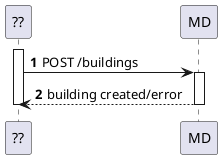 @startuml
autonumber

participant "??" as ui
participant "MD" as mdr


activate ui
    ui -> mdr: POST /buildings
    activate mdr
        mdr --> ui: building created/error
    deactivate mdr
deactivate ui

@enduml
